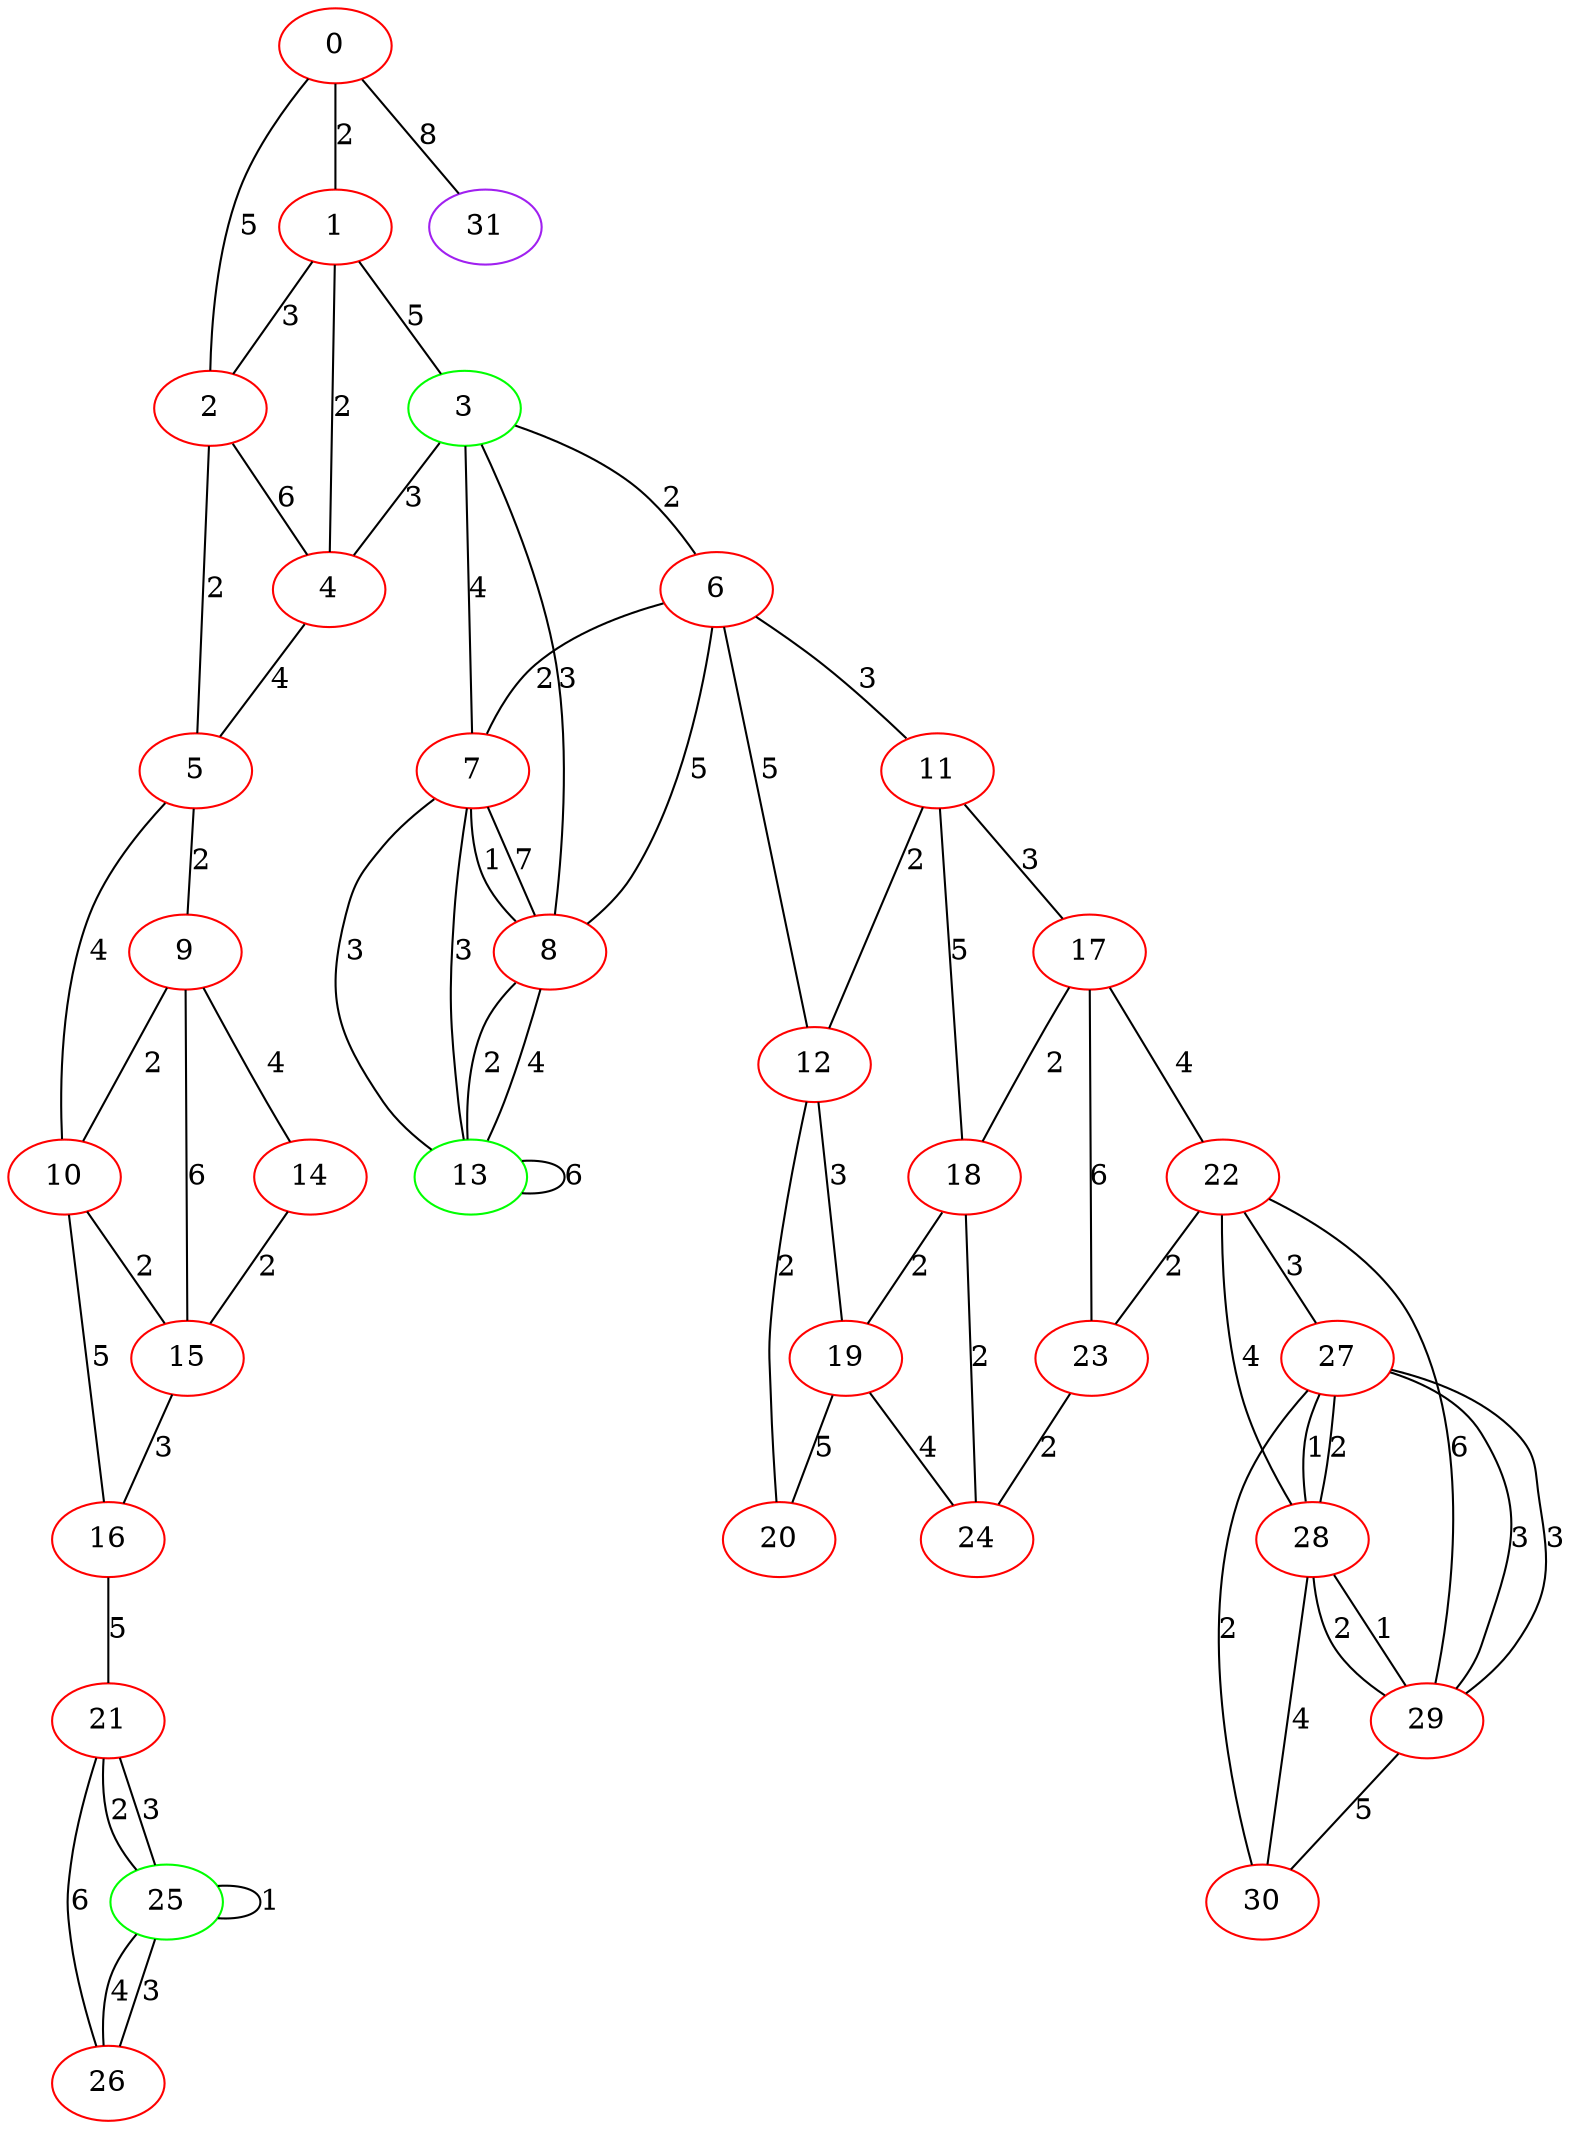 graph "" {
0 [color=red, weight=1];
1 [color=red, weight=1];
2 [color=red, weight=1];
3 [color=green, weight=2];
4 [color=red, weight=1];
5 [color=red, weight=1];
6 [color=red, weight=1];
7 [color=red, weight=1];
8 [color=red, weight=1];
9 [color=red, weight=1];
10 [color=red, weight=1];
11 [color=red, weight=1];
12 [color=red, weight=1];
13 [color=green, weight=2];
14 [color=red, weight=1];
15 [color=red, weight=1];
16 [color=red, weight=1];
17 [color=red, weight=1];
18 [color=red, weight=1];
19 [color=red, weight=1];
20 [color=red, weight=1];
21 [color=red, weight=1];
22 [color=red, weight=1];
23 [color=red, weight=1];
24 [color=red, weight=1];
25 [color=green, weight=2];
26 [color=red, weight=1];
27 [color=red, weight=1];
28 [color=red, weight=1];
29 [color=red, weight=1];
30 [color=red, weight=1];
31 [color=purple, weight=4];
0 -- 1  [key=0, label=2];
0 -- 2  [key=0, label=5];
0 -- 31  [key=0, label=8];
1 -- 2  [key=0, label=3];
1 -- 3  [key=0, label=5];
1 -- 4  [key=0, label=2];
2 -- 4  [key=0, label=6];
2 -- 5  [key=0, label=2];
3 -- 8  [key=0, label=3];
3 -- 4  [key=0, label=3];
3 -- 6  [key=0, label=2];
3 -- 7  [key=0, label=4];
4 -- 5  [key=0, label=4];
5 -- 9  [key=0, label=2];
5 -- 10  [key=0, label=4];
6 -- 8  [key=0, label=5];
6 -- 11  [key=0, label=3];
6 -- 12  [key=0, label=5];
6 -- 7  [key=0, label=2];
7 -- 8  [key=0, label=1];
7 -- 8  [key=1, label=7];
7 -- 13  [key=0, label=3];
7 -- 13  [key=1, label=3];
8 -- 13  [key=0, label=2];
8 -- 13  [key=1, label=4];
9 -- 10  [key=0, label=2];
9 -- 14  [key=0, label=4];
9 -- 15  [key=0, label=6];
10 -- 16  [key=0, label=5];
10 -- 15  [key=0, label=2];
11 -- 17  [key=0, label=3];
11 -- 18  [key=0, label=5];
11 -- 12  [key=0, label=2];
12 -- 19  [key=0, label=3];
12 -- 20  [key=0, label=2];
13 -- 13  [key=0, label=6];
14 -- 15  [key=0, label=2];
15 -- 16  [key=0, label=3];
16 -- 21  [key=0, label=5];
17 -- 18  [key=0, label=2];
17 -- 22  [key=0, label=4];
17 -- 23  [key=0, label=6];
18 -- 24  [key=0, label=2];
18 -- 19  [key=0, label=2];
19 -- 24  [key=0, label=4];
19 -- 20  [key=0, label=5];
21 -- 25  [key=0, label=2];
21 -- 25  [key=1, label=3];
21 -- 26  [key=0, label=6];
22 -- 27  [key=0, label=3];
22 -- 28  [key=0, label=4];
22 -- 29  [key=0, label=6];
22 -- 23  [key=0, label=2];
23 -- 24  [key=0, label=2];
25 -- 25  [key=0, label=1];
25 -- 26  [key=0, label=4];
25 -- 26  [key=1, label=3];
27 -- 30  [key=0, label=2];
27 -- 28  [key=0, label=1];
27 -- 28  [key=1, label=2];
27 -- 29  [key=0, label=3];
27 -- 29  [key=1, label=3];
28 -- 30  [key=0, label=4];
28 -- 29  [key=0, label=2];
28 -- 29  [key=1, label=1];
29 -- 30  [key=0, label=5];
}
